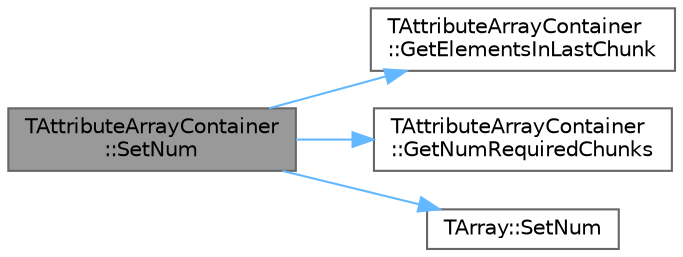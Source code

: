 digraph "TAttributeArrayContainer::SetNum"
{
 // INTERACTIVE_SVG=YES
 // LATEX_PDF_SIZE
  bgcolor="transparent";
  edge [fontname=Helvetica,fontsize=10,labelfontname=Helvetica,labelfontsize=10];
  node [fontname=Helvetica,fontsize=10,shape=box,height=0.2,width=0.4];
  rankdir="LR";
  Node1 [id="Node000001",label="TAttributeArrayContainer\l::SetNum",height=0.2,width=0.4,color="gray40", fillcolor="grey60", style="filled", fontcolor="black",tooltip="Sets the number of elements, each element itself being a subarray of items of type AttributeType."];
  Node1 -> Node2 [id="edge1_Node000001_Node000002",color="steelblue1",style="solid",tooltip=" "];
  Node2 [id="Node000002",label="TAttributeArrayContainer\l::GetElementsInLastChunk",height=0.2,width=0.4,color="grey40", fillcolor="white", style="filled",URL="$de/d02/classTAttributeArrayContainer.html#aa4a42f7db7b66859e40dcaedf67ae6a2",tooltip=" "];
  Node1 -> Node3 [id="edge2_Node000001_Node000003",color="steelblue1",style="solid",tooltip=" "];
  Node3 [id="Node000003",label="TAttributeArrayContainer\l::GetNumRequiredChunks",height=0.2,width=0.4,color="grey40", fillcolor="white", style="filled",URL="$de/d02/classTAttributeArrayContainer.html#a83c9ea15b72390e09e3a6df43f5a1bf3",tooltip=" "];
  Node1 -> Node4 [id="edge3_Node000001_Node000004",color="steelblue1",style="solid",tooltip=" "];
  Node4 [id="Node000004",label="TArray::SetNum",height=0.2,width=0.4,color="grey40", fillcolor="white", style="filled",URL="$d4/d52/classTArray.html#a38b903bce3a5367f41d2268ee6a58d0a",tooltip="Resizes array to given number of elements."];
}
